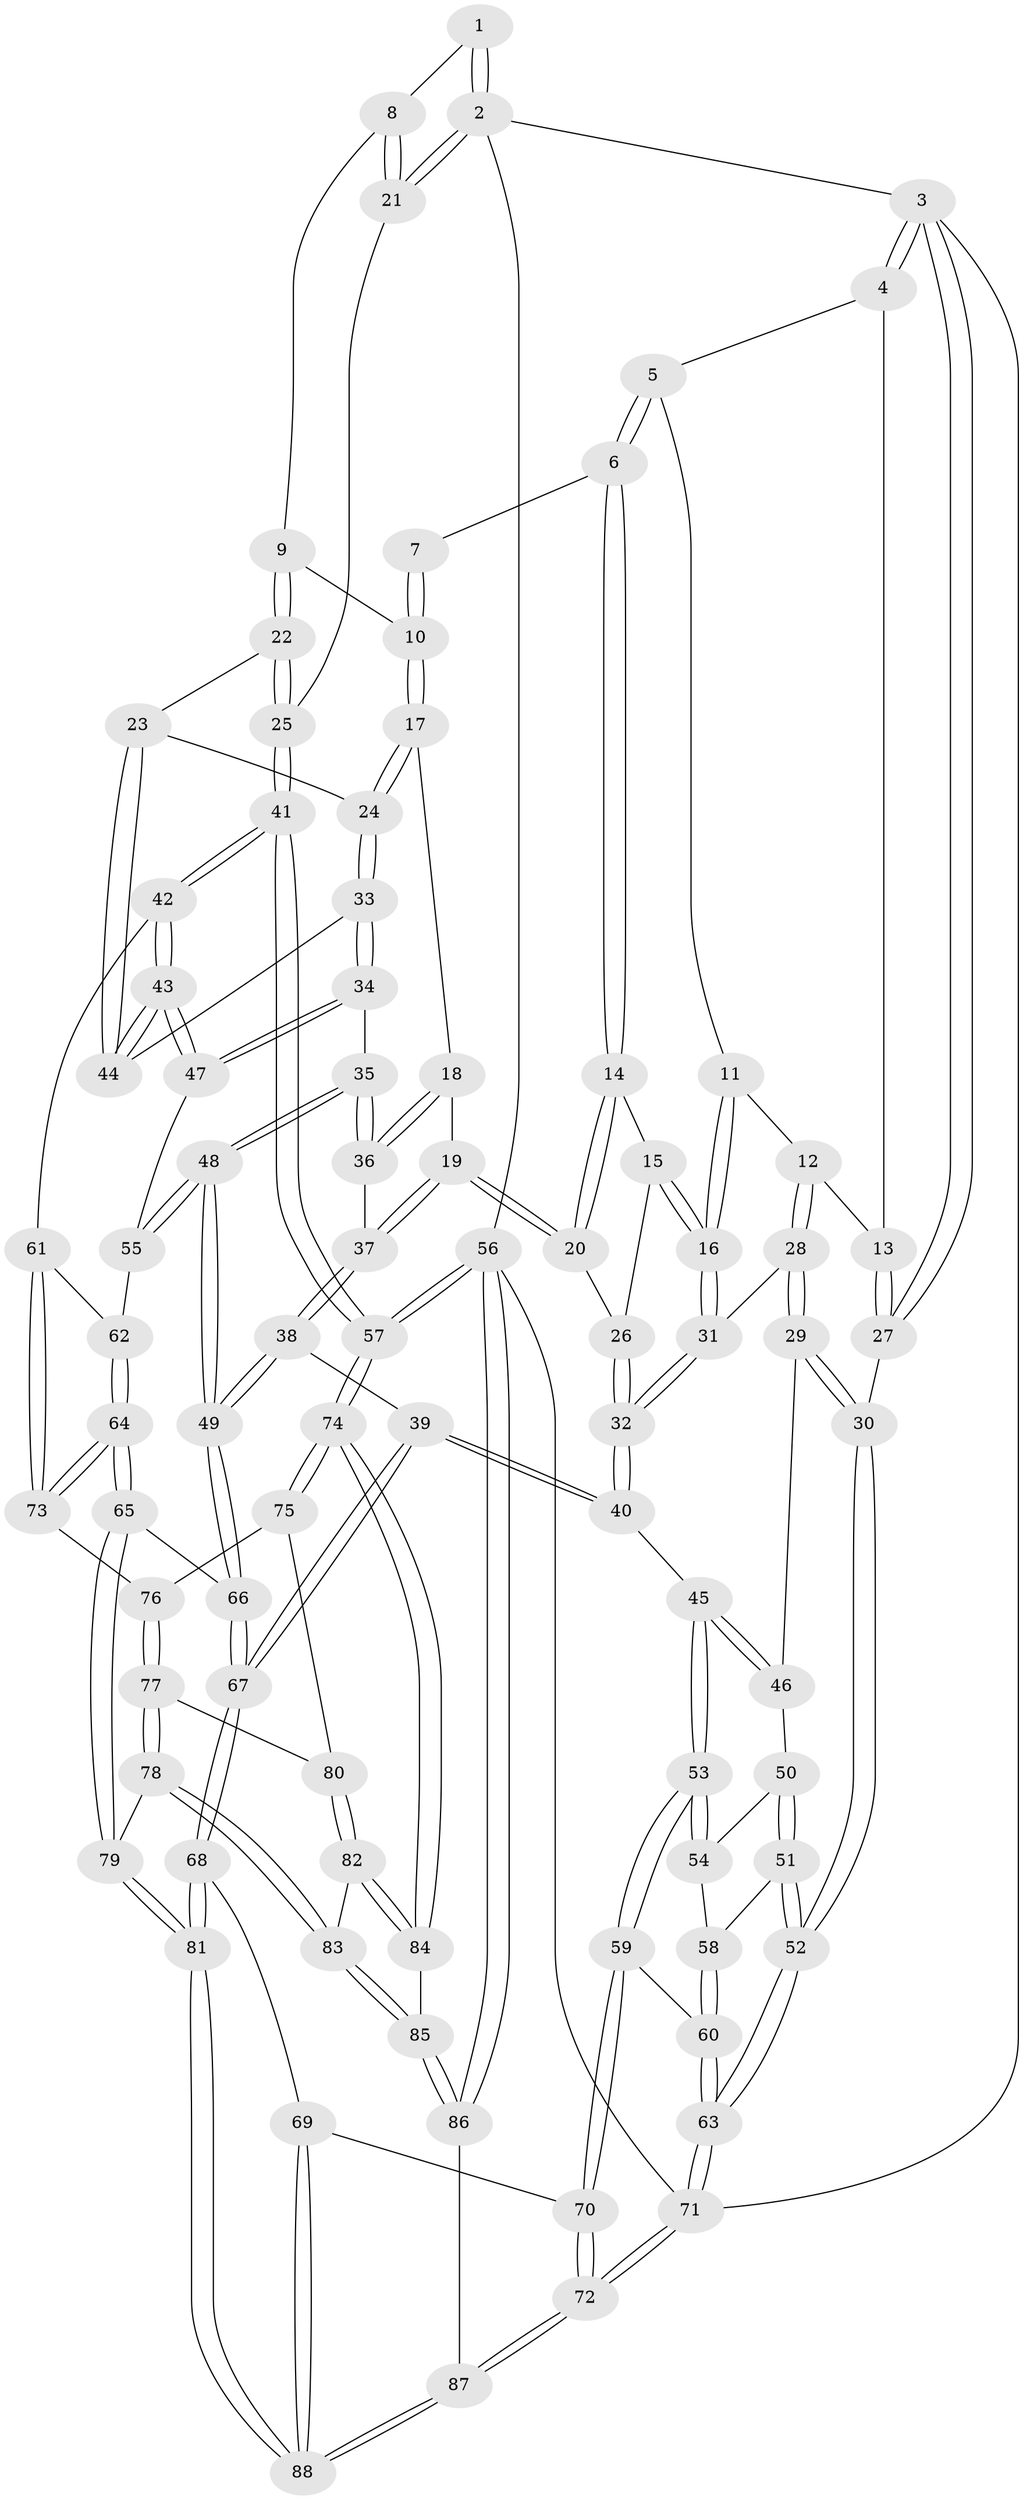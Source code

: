 // coarse degree distribution, {4: 0.38461538461538464, 5: 0.3269230769230769, 3: 0.17307692307692307, 6: 0.11538461538461539}
// Generated by graph-tools (version 1.1) at 2025/42/03/06/25 10:42:32]
// undirected, 88 vertices, 217 edges
graph export_dot {
graph [start="1"]
  node [color=gray90,style=filled];
  1 [pos="+0.8995778097729348+0"];
  2 [pos="+1+0"];
  3 [pos="+0+0"];
  4 [pos="+0.17929362961738837+0"];
  5 [pos="+0.2940100822180114+0"];
  6 [pos="+0.5285320438083607+0"];
  7 [pos="+0.6513632278839153+0"];
  8 [pos="+0.9012078765490047+0.09125913062469117"];
  9 [pos="+0.8982653068550817+0.09652312467996028"];
  10 [pos="+0.7971603037697086+0.09788436515963822"];
  11 [pos="+0.26838842832196136+0"];
  12 [pos="+0.09498204749776558+0.14547086494444159"];
  13 [pos="+0.06117371529966287+0.13288101023469123"];
  14 [pos="+0.5322327757077535+0"];
  15 [pos="+0.3765865555220588+0.1602544615574988"];
  16 [pos="+0.2661891888496367+0.2218288600354067"];
  17 [pos="+0.7298095436325173+0.192362405947811"];
  18 [pos="+0.7228542101937486+0.19332874222902577"];
  19 [pos="+0.5961658229069213+0.16610764396249986"];
  20 [pos="+0.5946301284544513+0.16369090673150619"];
  21 [pos="+1+0.022171418851747737"];
  22 [pos="+0.9235696237425629+0.21687797606265696"];
  23 [pos="+0.923306288156756+0.21719423959476566"];
  24 [pos="+0.8434695690899887+0.2517767900187749"];
  25 [pos="+1+0.18710933416204195"];
  26 [pos="+0.44501128264132134+0.22855158757233593"];
  27 [pos="+0+0"];
  28 [pos="+0.16336488210663133+0.23916380037790702"];
  29 [pos="+0.07643142264125738+0.3262189225481466"];
  30 [pos="+0+0.38865751492246686"];
  31 [pos="+0.25255844886630535+0.2444242314879756"];
  32 [pos="+0.3601573627446249+0.40182348948171953"];
  33 [pos="+0.8210005976579933+0.3527610330479401"];
  34 [pos="+0.8156048157757385+0.36148985003905126"];
  35 [pos="+0.7406768887445009+0.3867399566992703"];
  36 [pos="+0.7213323155053671+0.3654813833328353"];
  37 [pos="+0.570048227675712+0.3083290274366798"];
  38 [pos="+0.49716311765353915+0.39994896664162927"];
  39 [pos="+0.3938865822988054+0.42243906850774704"];
  40 [pos="+0.36279635891995426+0.4075970357952109"];
  41 [pos="+1+0.46623722525691247"];
  42 [pos="+1+0.4622763432996906"];
  43 [pos="+1+0.4479925023024182"];
  44 [pos="+0.9627758934671967+0.35524241203559254"];
  45 [pos="+0.28659987419139593+0.4575197429671508"];
  46 [pos="+0.11783023775072685+0.4001480152550194"];
  47 [pos="+0.8937118117274805+0.46628753602773126"];
  48 [pos="+0.7000147653770021+0.5106990337914143"];
  49 [pos="+0.6764504166652061+0.5381685640388174"];
  50 [pos="+0.1158046710926317+0.43955994214928584"];
  51 [pos="+0.029938833015354247+0.5047463159173291"];
  52 [pos="+0+0.5398760523538806"];
  53 [pos="+0.25700357028388415+0.49012193409814464"];
  54 [pos="+0.14651268122022212+0.4958699404775618"];
  55 [pos="+0.8715597527453796+0.49175097651970795"];
  56 [pos="+1+1"];
  57 [pos="+1+0.8312792376577481"];
  58 [pos="+0.12593484820373016+0.5153089949761519"];
  59 [pos="+0.23561197166279532+0.5625691931536566"];
  60 [pos="+0.13025268646670685+0.6020921519839785"];
  61 [pos="+0.928561909929731+0.6091933371364872"];
  62 [pos="+0.8716017693224627+0.540642207466881"];
  63 [pos="+0+1"];
  64 [pos="+0.7837322662512455+0.6308285997712532"];
  65 [pos="+0.7229985733087453+0.6535780948889889"];
  66 [pos="+0.6763925150809215+0.5830318455472191"];
  67 [pos="+0.4380871303968781+0.6653613993190883"];
  68 [pos="+0.43329316329812434+0.676784167987052"];
  69 [pos="+0.33996052653891334+0.7549232267445081"];
  70 [pos="+0.3093516039738994+0.774231439651724"];
  71 [pos="+0+1"];
  72 [pos="+0+1"];
  73 [pos="+0.9233594351612933+0.6299366194647402"];
  74 [pos="+1+0.8278405192710837"];
  75 [pos="+0.9716096719808018+0.6917337513557981"];
  76 [pos="+0.9270820699807295+0.6394250181309376"];
  77 [pos="+0.8313627798498169+0.73959370763311"];
  78 [pos="+0.7491824285874592+0.7316517494550739"];
  79 [pos="+0.7309367866636457+0.7232384431442985"];
  80 [pos="+0.8795360723764626+0.7584998331419637"];
  81 [pos="+0.6411906704889901+0.8320825963184832"];
  82 [pos="+0.9071357837111883+0.8007901127307442"];
  83 [pos="+0.8501212208326944+0.8914493455282766"];
  84 [pos="+1+0.8430633204024368"];
  85 [pos="+0.8522562140792004+0.9312169744611379"];
  86 [pos="+0.7570668727430729+1"];
  87 [pos="+0.6244272464231582+1"];
  88 [pos="+0.628090953143446+0.9100252484516523"];
  1 -- 2;
  1 -- 2;
  1 -- 8;
  2 -- 3;
  2 -- 21;
  2 -- 21;
  2 -- 56;
  3 -- 4;
  3 -- 4;
  3 -- 27;
  3 -- 27;
  3 -- 71;
  4 -- 5;
  4 -- 13;
  5 -- 6;
  5 -- 6;
  5 -- 11;
  6 -- 7;
  6 -- 14;
  6 -- 14;
  7 -- 10;
  7 -- 10;
  8 -- 9;
  8 -- 21;
  8 -- 21;
  9 -- 10;
  9 -- 22;
  9 -- 22;
  10 -- 17;
  10 -- 17;
  11 -- 12;
  11 -- 16;
  11 -- 16;
  12 -- 13;
  12 -- 28;
  12 -- 28;
  13 -- 27;
  13 -- 27;
  14 -- 15;
  14 -- 20;
  14 -- 20;
  15 -- 16;
  15 -- 16;
  15 -- 26;
  16 -- 31;
  16 -- 31;
  17 -- 18;
  17 -- 24;
  17 -- 24;
  18 -- 19;
  18 -- 36;
  18 -- 36;
  19 -- 20;
  19 -- 20;
  19 -- 37;
  19 -- 37;
  20 -- 26;
  21 -- 25;
  22 -- 23;
  22 -- 25;
  22 -- 25;
  23 -- 24;
  23 -- 44;
  23 -- 44;
  24 -- 33;
  24 -- 33;
  25 -- 41;
  25 -- 41;
  26 -- 32;
  26 -- 32;
  27 -- 30;
  28 -- 29;
  28 -- 29;
  28 -- 31;
  29 -- 30;
  29 -- 30;
  29 -- 46;
  30 -- 52;
  30 -- 52;
  31 -- 32;
  31 -- 32;
  32 -- 40;
  32 -- 40;
  33 -- 34;
  33 -- 34;
  33 -- 44;
  34 -- 35;
  34 -- 47;
  34 -- 47;
  35 -- 36;
  35 -- 36;
  35 -- 48;
  35 -- 48;
  36 -- 37;
  37 -- 38;
  37 -- 38;
  38 -- 39;
  38 -- 49;
  38 -- 49;
  39 -- 40;
  39 -- 40;
  39 -- 67;
  39 -- 67;
  40 -- 45;
  41 -- 42;
  41 -- 42;
  41 -- 57;
  41 -- 57;
  42 -- 43;
  42 -- 43;
  42 -- 61;
  43 -- 44;
  43 -- 44;
  43 -- 47;
  43 -- 47;
  45 -- 46;
  45 -- 46;
  45 -- 53;
  45 -- 53;
  46 -- 50;
  47 -- 55;
  48 -- 49;
  48 -- 49;
  48 -- 55;
  48 -- 55;
  49 -- 66;
  49 -- 66;
  50 -- 51;
  50 -- 51;
  50 -- 54;
  51 -- 52;
  51 -- 52;
  51 -- 58;
  52 -- 63;
  52 -- 63;
  53 -- 54;
  53 -- 54;
  53 -- 59;
  53 -- 59;
  54 -- 58;
  55 -- 62;
  56 -- 57;
  56 -- 57;
  56 -- 86;
  56 -- 86;
  56 -- 71;
  57 -- 74;
  57 -- 74;
  58 -- 60;
  58 -- 60;
  59 -- 60;
  59 -- 70;
  59 -- 70;
  60 -- 63;
  60 -- 63;
  61 -- 62;
  61 -- 73;
  61 -- 73;
  62 -- 64;
  62 -- 64;
  63 -- 71;
  63 -- 71;
  64 -- 65;
  64 -- 65;
  64 -- 73;
  64 -- 73;
  65 -- 66;
  65 -- 79;
  65 -- 79;
  66 -- 67;
  66 -- 67;
  67 -- 68;
  67 -- 68;
  68 -- 69;
  68 -- 81;
  68 -- 81;
  69 -- 70;
  69 -- 88;
  69 -- 88;
  70 -- 72;
  70 -- 72;
  71 -- 72;
  71 -- 72;
  72 -- 87;
  72 -- 87;
  73 -- 76;
  74 -- 75;
  74 -- 75;
  74 -- 84;
  74 -- 84;
  75 -- 76;
  75 -- 80;
  76 -- 77;
  76 -- 77;
  77 -- 78;
  77 -- 78;
  77 -- 80;
  78 -- 79;
  78 -- 83;
  78 -- 83;
  79 -- 81;
  79 -- 81;
  80 -- 82;
  80 -- 82;
  81 -- 88;
  81 -- 88;
  82 -- 83;
  82 -- 84;
  82 -- 84;
  83 -- 85;
  83 -- 85;
  84 -- 85;
  85 -- 86;
  85 -- 86;
  86 -- 87;
  87 -- 88;
  87 -- 88;
}

